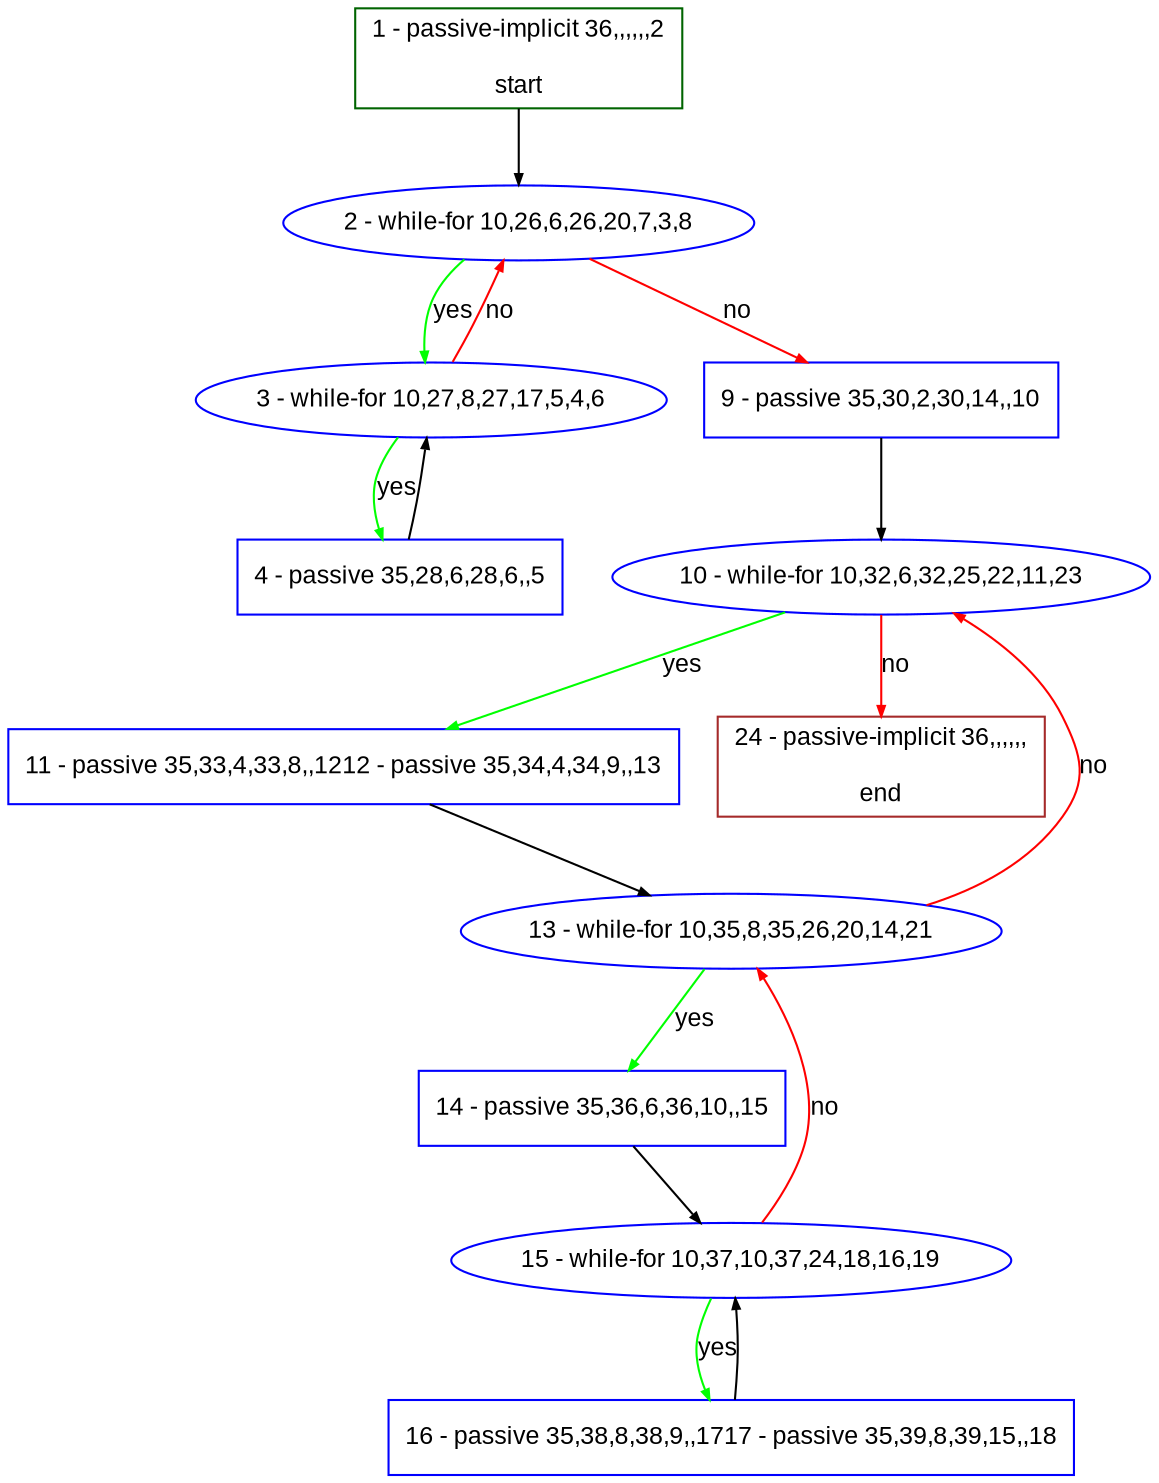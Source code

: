 digraph "" {
  graph [bgcolor="white", fillcolor="#FFFFCC", pack="true", packmode="clust", fontname="Arial", label="", fontsize="12", compound="true", style="rounded,filled"];
  node [node_initialized="no", fillcolor="white", fontname="Arial", label="", color="grey", fontsize="12", fixedsize="false", compound="true", shape="rectangle", style="filled"];
  edge [arrowtail="none", lhead="", fontcolor="black", fontname="Arial", label="", color="black", fontsize="12", arrowhead="normal", arrowsize="0.5", compound="true", ltail="", dir="forward"];
  __N1 [fillcolor="#ffffff", label="2 - while-for 10,26,6,26,20,7,3,8", color="#0000ff", shape="oval", style="filled"];
  __N2 [fillcolor="#ffffff", label="1 - passive-implicit 36,,,,,,2\n\nstart", color="#006400", shape="box", style="filled"];
  __N3 [fillcolor="#ffffff", label="3 - while-for 10,27,8,27,17,5,4,6", color="#0000ff", shape="oval", style="filled"];
  __N4 [fillcolor="#ffffff", label="9 - passive 35,30,2,30,14,,10", color="#0000ff", shape="box", style="filled"];
  __N5 [fillcolor="#ffffff", label="4 - passive 35,28,6,28,6,,5", color="#0000ff", shape="box", style="filled"];
  __N6 [fillcolor="#ffffff", label="10 - while-for 10,32,6,32,25,22,11,23", color="#0000ff", shape="oval", style="filled"];
  __N7 [fillcolor="#ffffff", label="11 - passive 35,33,4,33,8,,1212 - passive 35,34,4,34,9,,13", color="#0000ff", shape="box", style="filled"];
  __N8 [fillcolor="#ffffff", label="24 - passive-implicit 36,,,,,,\n\nend", color="#a52a2a", shape="box", style="filled"];
  __N9 [fillcolor="#ffffff", label="13 - while-for 10,35,8,35,26,20,14,21", color="#0000ff", shape="oval", style="filled"];
  __N10 [fillcolor="#ffffff", label="14 - passive 35,36,6,36,10,,15", color="#0000ff", shape="box", style="filled"];
  __N11 [fillcolor="#ffffff", label="15 - while-for 10,37,10,37,24,18,16,19", color="#0000ff", shape="oval", style="filled"];
  __N12 [fillcolor="#ffffff", label="16 - passive 35,38,8,38,9,,1717 - passive 35,39,8,39,15,,18", color="#0000ff", shape="box", style="filled"];
  __N2 -> __N1 [arrowtail="none", color="#000000", label="", arrowhead="normal", dir="forward"];
  __N1 -> __N3 [arrowtail="none", color="#00ff00", label="yes", arrowhead="normal", dir="forward"];
  __N3 -> __N1 [arrowtail="none", color="#ff0000", label="no", arrowhead="normal", dir="forward"];
  __N1 -> __N4 [arrowtail="none", color="#ff0000", label="no", arrowhead="normal", dir="forward"];
  __N3 -> __N5 [arrowtail="none", color="#00ff00", label="yes", arrowhead="normal", dir="forward"];
  __N5 -> __N3 [arrowtail="none", color="#000000", label="", arrowhead="normal", dir="forward"];
  __N4 -> __N6 [arrowtail="none", color="#000000", label="", arrowhead="normal", dir="forward"];
  __N6 -> __N7 [arrowtail="none", color="#00ff00", label="yes", arrowhead="normal", dir="forward"];
  __N6 -> __N8 [arrowtail="none", color="#ff0000", label="no", arrowhead="normal", dir="forward"];
  __N7 -> __N9 [arrowtail="none", color="#000000", label="", arrowhead="normal", dir="forward"];
  __N9 -> __N6 [arrowtail="none", color="#ff0000", label="no", arrowhead="normal", dir="forward"];
  __N9 -> __N10 [arrowtail="none", color="#00ff00", label="yes", arrowhead="normal", dir="forward"];
  __N10 -> __N11 [arrowtail="none", color="#000000", label="", arrowhead="normal", dir="forward"];
  __N11 -> __N9 [arrowtail="none", color="#ff0000", label="no", arrowhead="normal", dir="forward"];
  __N11 -> __N12 [arrowtail="none", color="#00ff00", label="yes", arrowhead="normal", dir="forward"];
  __N12 -> __N11 [arrowtail="none", color="#000000", label="", arrowhead="normal", dir="forward"];
}
